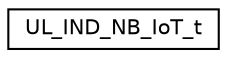 digraph "Graphical Class Hierarchy"
{
 // LATEX_PDF_SIZE
  edge [fontname="Helvetica",fontsize="10",labelfontname="Helvetica",labelfontsize="10"];
  node [fontname="Helvetica",fontsize="10",shape=record];
  rankdir="LR";
  Node0 [label="UL_IND_NB_IoT_t",height=0.2,width=0.4,color="black", fillcolor="white", style="filled",URL="$structUL__IND__NB__IoT__t.html",tooltip=" "];
}
